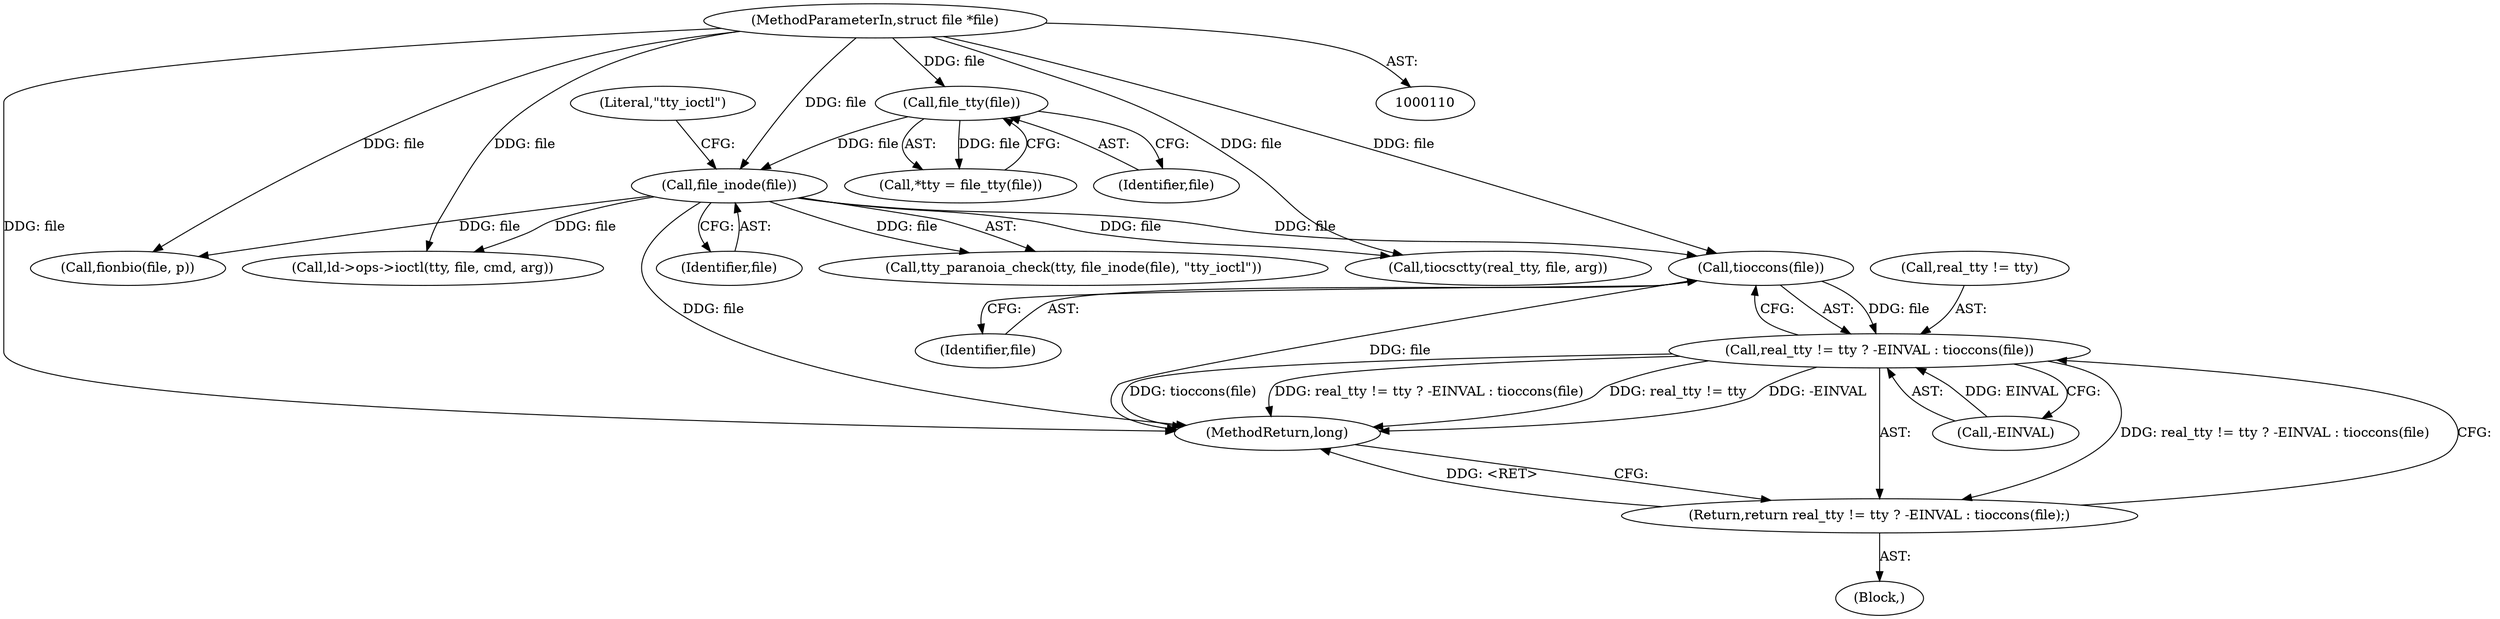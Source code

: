 digraph "0_linux_5c17c861a357e9458001f021a7afa7aab9937439@pointer" {
"1000199" [label="(Call,tioccons(file))"];
"1000132" [label="(Call,file_inode(file))"];
"1000118" [label="(Call,file_tty(file))"];
"1000111" [label="(MethodParameterIn,struct file *file)"];
"1000193" [label="(Call,real_tty != tty ? -EINVAL : tioccons(file))"];
"1000192" [label="(Return,return real_tty != tty ? -EINVAL : tioccons(file);)"];
"1000199" [label="(Call,tioccons(file))"];
"1000130" [label="(Call,tty_paranoia_check(tty, file_inode(file), \"tty_ioctl\"))"];
"1000133" [label="(Identifier,file)"];
"1000175" [label="(Block,)"];
"1000118" [label="(Call,file_tty(file))"];
"1000192" [label="(Return,return real_tty != tty ? -EINVAL : tioccons(file);)"];
"1000203" [label="(Call,fionbio(file, p))"];
"1000442" [label="(Call,ld->ops->ioctl(tty, file, cmd, arg))"];
"1000134" [label="(Literal,\"tty_ioctl\")"];
"1000111" [label="(MethodParameterIn,struct file *file)"];
"1000200" [label="(Identifier,file)"];
"1000258" [label="(Call,tiocsctty(real_tty, file, arg))"];
"1000116" [label="(Call,*tty = file_tty(file))"];
"1000197" [label="(Call,-EINVAL)"];
"1000193" [label="(Call,real_tty != tty ? -EINVAL : tioccons(file))"];
"1000460" [label="(MethodReturn,long)"];
"1000119" [label="(Identifier,file)"];
"1000132" [label="(Call,file_inode(file))"];
"1000194" [label="(Call,real_tty != tty)"];
"1000199" -> "1000193"  [label="AST: "];
"1000199" -> "1000200"  [label="CFG: "];
"1000200" -> "1000199"  [label="AST: "];
"1000193" -> "1000199"  [label="CFG: "];
"1000199" -> "1000460"  [label="DDG: file"];
"1000199" -> "1000193"  [label="DDG: file"];
"1000132" -> "1000199"  [label="DDG: file"];
"1000111" -> "1000199"  [label="DDG: file"];
"1000132" -> "1000130"  [label="AST: "];
"1000132" -> "1000133"  [label="CFG: "];
"1000133" -> "1000132"  [label="AST: "];
"1000134" -> "1000132"  [label="CFG: "];
"1000132" -> "1000460"  [label="DDG: file"];
"1000132" -> "1000130"  [label="DDG: file"];
"1000118" -> "1000132"  [label="DDG: file"];
"1000111" -> "1000132"  [label="DDG: file"];
"1000132" -> "1000203"  [label="DDG: file"];
"1000132" -> "1000258"  [label="DDG: file"];
"1000132" -> "1000442"  [label="DDG: file"];
"1000118" -> "1000116"  [label="AST: "];
"1000118" -> "1000119"  [label="CFG: "];
"1000119" -> "1000118"  [label="AST: "];
"1000116" -> "1000118"  [label="CFG: "];
"1000118" -> "1000116"  [label="DDG: file"];
"1000111" -> "1000118"  [label="DDG: file"];
"1000111" -> "1000110"  [label="AST: "];
"1000111" -> "1000460"  [label="DDG: file"];
"1000111" -> "1000203"  [label="DDG: file"];
"1000111" -> "1000258"  [label="DDG: file"];
"1000111" -> "1000442"  [label="DDG: file"];
"1000193" -> "1000192"  [label="AST: "];
"1000193" -> "1000197"  [label="CFG: "];
"1000194" -> "1000193"  [label="AST: "];
"1000197" -> "1000193"  [label="AST: "];
"1000192" -> "1000193"  [label="CFG: "];
"1000193" -> "1000460"  [label="DDG: real_tty != tty"];
"1000193" -> "1000460"  [label="DDG: -EINVAL"];
"1000193" -> "1000460"  [label="DDG: tioccons(file)"];
"1000193" -> "1000460"  [label="DDG: real_tty != tty ? -EINVAL : tioccons(file)"];
"1000193" -> "1000192"  [label="DDG: real_tty != tty ? -EINVAL : tioccons(file)"];
"1000197" -> "1000193"  [label="DDG: EINVAL"];
"1000192" -> "1000175"  [label="AST: "];
"1000460" -> "1000192"  [label="CFG: "];
"1000192" -> "1000460"  [label="DDG: <RET>"];
}
